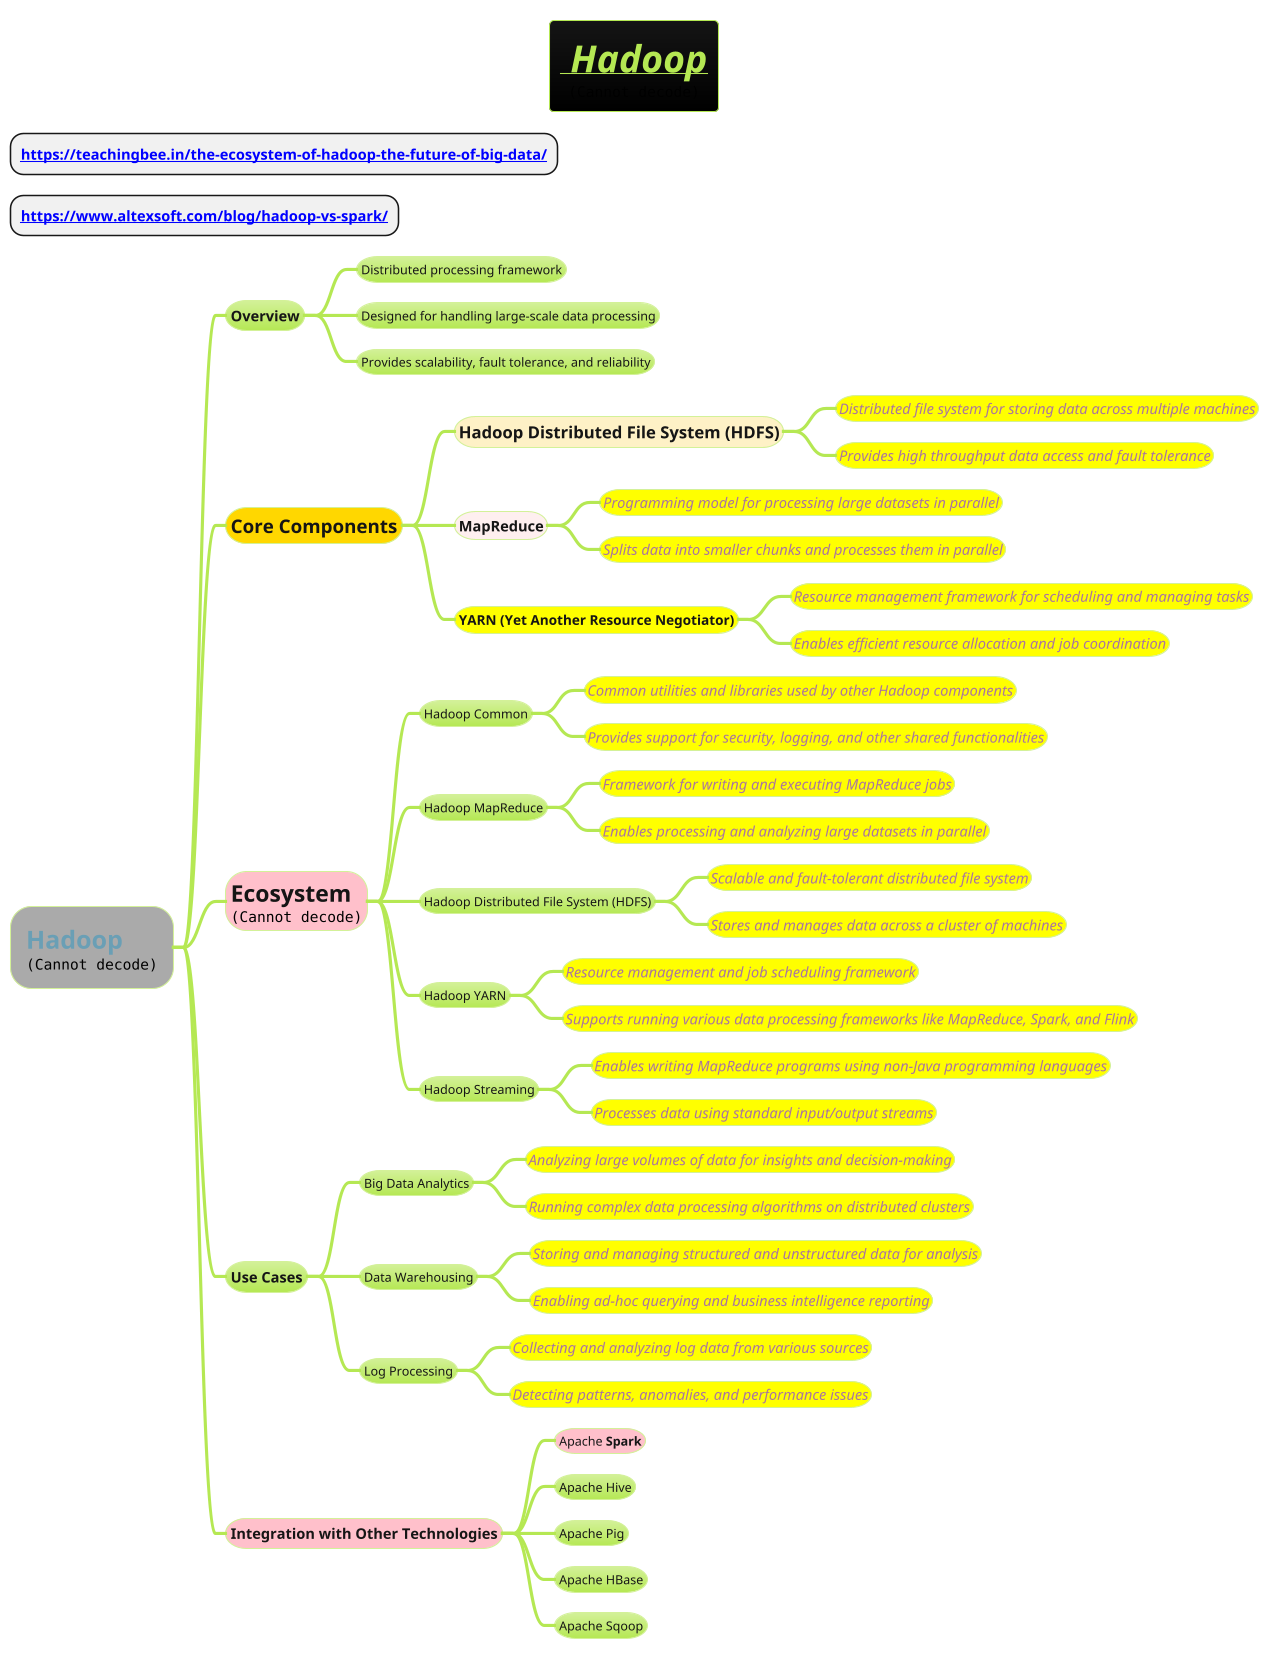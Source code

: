 @startmindmap
title =**//__ Hadoop__//** \n<img:images/hadoop-ecosystem.png>

* **[[https://teachingbee.in/the-ecosystem-of-hadoop-the-future-of-big-data/]]**
* **[[https://www.altexsoft.com/blog/hadoop-vs-spark/]]**

!theme hacker

*[#a] =**Hadoop** \n<img:images/hadoop.png>
** Overview
*** Distributed processing framework
*** Designed for handling large-scale data processing
*** Provides scalability, fault tolerance, and reliability
**[#gold] =Core Components
***[#feeAAAAA] =Hadoop Distributed File System (HDFS)
****[#yellow] ====<size:14>Distributed file system for storing data across multiple machines
****[#yellow] ====<size:14>Provides high throughput data access and fault tolerance
***[#feeEEEEE] ==MapReduce
****[#yellow] ====<size:14>Programming model for processing large datasets in parallel
****[#yellow] ====<size:14>Splits data into smaller chunks and processes them in parallel
***[#yellow] ===YARN (Yet Another Resource Negotiator)
****[#yellow] ====<size:14>Resource management framework for scheduling and managing tasks
****[#yellow] ====<size:14>Enables efficient resource allocation and job coordination
**[#pink] =**Ecosystem** \n<img:images/hadoop-architecture.png>
*** Hadoop Common
****[#yellow] ====<size:14>Common utilities and libraries used by other Hadoop components
****[#yellow] ====<size:14>Provides support for security, logging, and other shared functionalities
*** Hadoop MapReduce
****[#yellow] ====<size:14>Framework for writing and executing MapReduce jobs
****[#yellow] ====<size:14>Enables processing and analyzing large datasets in parallel
*** Hadoop Distributed File System (HDFS)
****[#yellow] ====<size:14>Scalable and fault-tolerant distributed file system
****[#yellow] ====<size:14>Stores and manages data across a cluster of machines
*** Hadoop YARN
****[#yellow] ====<size:14>Resource management and job scheduling framework
****[#yellow] ====<size:14>Supports running various data processing frameworks like MapReduce, Spark, and Flink
*** Hadoop Streaming
****[#yellow] ====<size:14>Enables writing MapReduce programs using non-Java programming languages
****[#yellow] ====<size:14>Processes data using standard input/output streams
** Use Cases
*** Big Data Analytics
****[#yellow] ====<size:14>Analyzing large volumes of data for insights and decision-making
****[#yellow] ====<size:14>Running complex data processing algorithms on distributed clusters
*** Data Warehousing
****[#yellow] ====<size:14>Storing and managing structured and unstructured data for analysis
****[#yellow] ====<size:14>Enabling ad-hoc querying and business intelligence reporting
*** Log Processing
****[#yellow] ====<size:14>Collecting and analyzing log data from various sources
****[#yellow] ====<size:14>Detecting patterns, anomalies, and performance issues
**[#pink] Integration with Other Technologies
***[#pink] Apache **Spark**
*** Apache Hive
*** Apache Pig
*** Apache HBase
*** Apache Sqoop
@endmindmap
